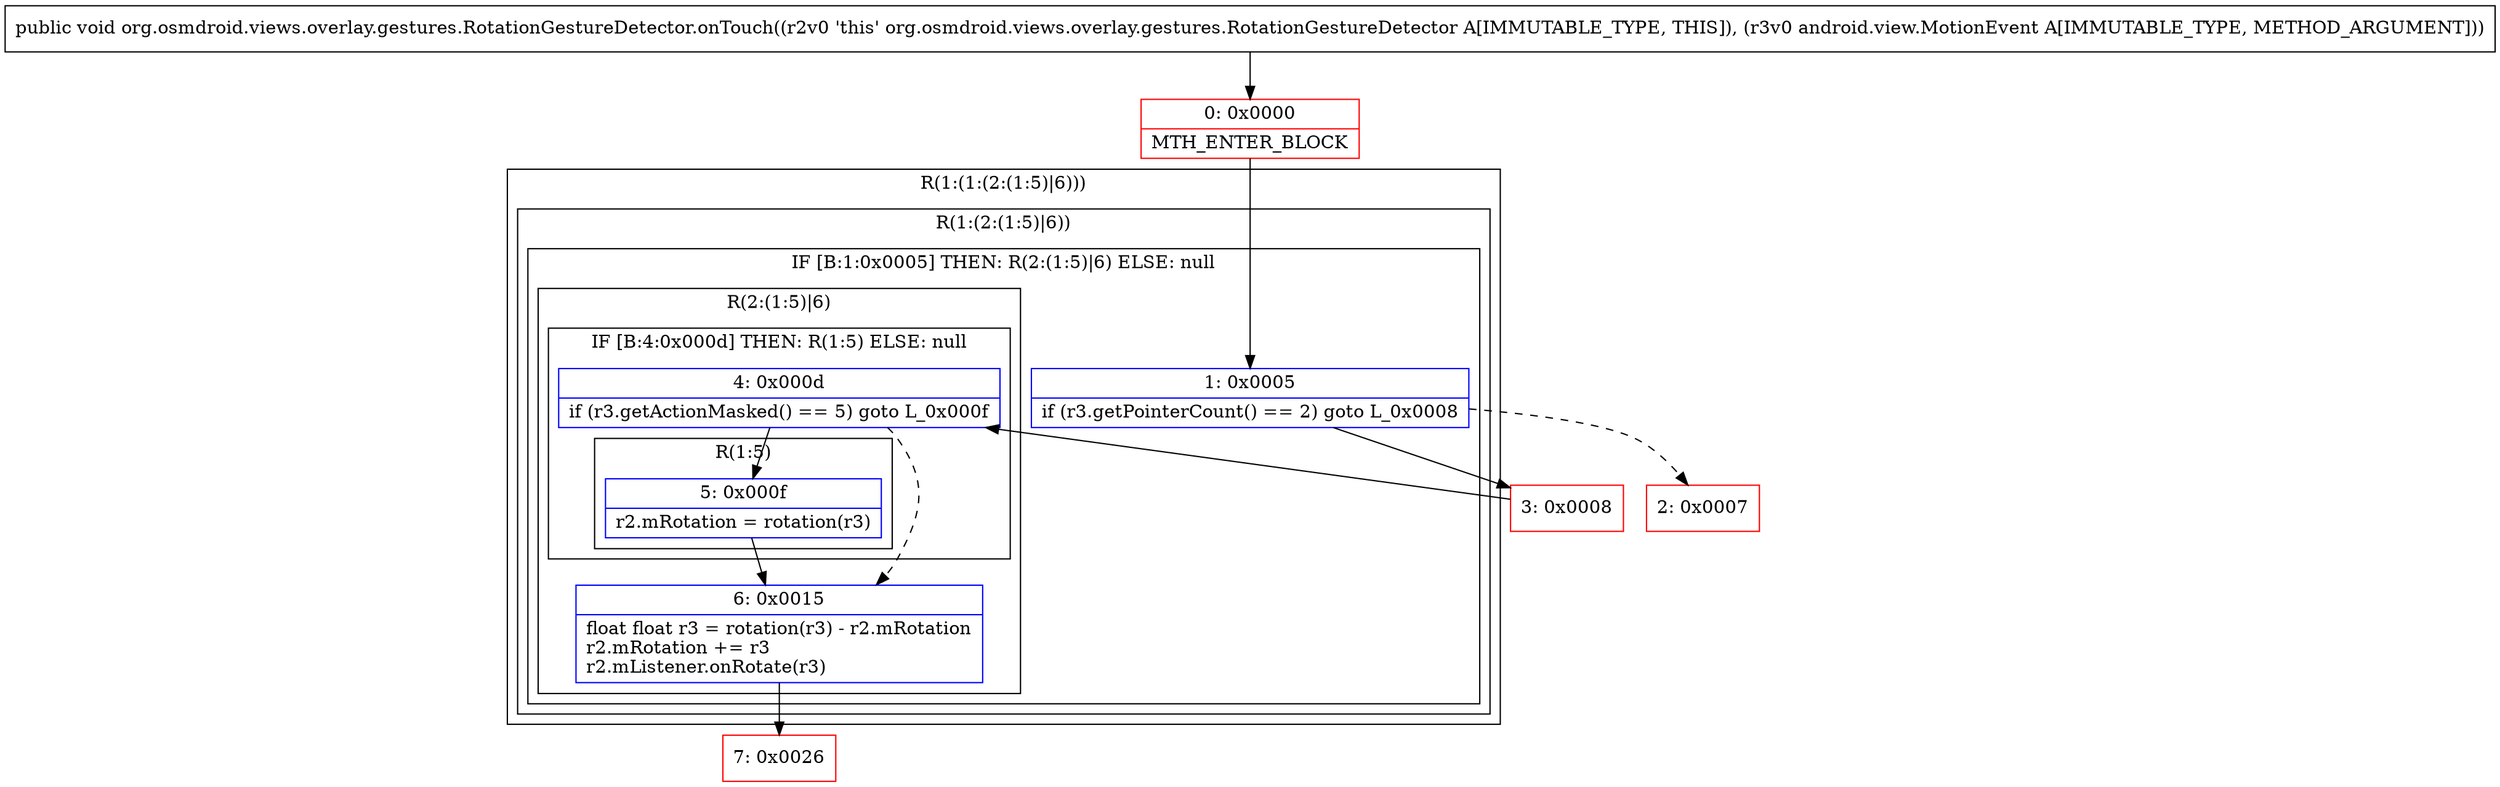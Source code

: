 digraph "CFG fororg.osmdroid.views.overlay.gestures.RotationGestureDetector.onTouch(Landroid\/view\/MotionEvent;)V" {
subgraph cluster_Region_1160579886 {
label = "R(1:(1:(2:(1:5)|6)))";
node [shape=record,color=blue];
subgraph cluster_Region_1991438013 {
label = "R(1:(2:(1:5)|6))";
node [shape=record,color=blue];
subgraph cluster_IfRegion_644256649 {
label = "IF [B:1:0x0005] THEN: R(2:(1:5)|6) ELSE: null";
node [shape=record,color=blue];
Node_1 [shape=record,label="{1\:\ 0x0005|if (r3.getPointerCount() == 2) goto L_0x0008\l}"];
subgraph cluster_Region_149383527 {
label = "R(2:(1:5)|6)";
node [shape=record,color=blue];
subgraph cluster_IfRegion_613543238 {
label = "IF [B:4:0x000d] THEN: R(1:5) ELSE: null";
node [shape=record,color=blue];
Node_4 [shape=record,label="{4\:\ 0x000d|if (r3.getActionMasked() == 5) goto L_0x000f\l}"];
subgraph cluster_Region_155776641 {
label = "R(1:5)";
node [shape=record,color=blue];
Node_5 [shape=record,label="{5\:\ 0x000f|r2.mRotation = rotation(r3)\l}"];
}
}
Node_6 [shape=record,label="{6\:\ 0x0015|float float r3 = rotation(r3) \- r2.mRotation\lr2.mRotation += r3\lr2.mListener.onRotate(r3)\l}"];
}
}
}
}
Node_0 [shape=record,color=red,label="{0\:\ 0x0000|MTH_ENTER_BLOCK\l}"];
Node_2 [shape=record,color=red,label="{2\:\ 0x0007}"];
Node_3 [shape=record,color=red,label="{3\:\ 0x0008}"];
Node_7 [shape=record,color=red,label="{7\:\ 0x0026}"];
MethodNode[shape=record,label="{public void org.osmdroid.views.overlay.gestures.RotationGestureDetector.onTouch((r2v0 'this' org.osmdroid.views.overlay.gestures.RotationGestureDetector A[IMMUTABLE_TYPE, THIS]), (r3v0 android.view.MotionEvent A[IMMUTABLE_TYPE, METHOD_ARGUMENT])) }"];
MethodNode -> Node_0;
Node_1 -> Node_2[style=dashed];
Node_1 -> Node_3;
Node_4 -> Node_5;
Node_4 -> Node_6[style=dashed];
Node_5 -> Node_6;
Node_6 -> Node_7;
Node_0 -> Node_1;
Node_3 -> Node_4;
}

